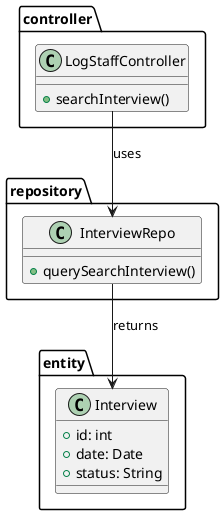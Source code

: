 @startuml
package controller {
    class LogStaffController {
        +searchInterview()
    }
}

package repository {
    class InterviewRepo {
        +querySearchInterview()
    }
}

package entity {
    class Interview {
        +id: int
        +date: Date
        +status: String
    }
}

LogStaffController --> InterviewRepo : uses
InterviewRepo --> Interview : returns
@enduml
